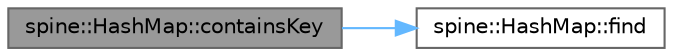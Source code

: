 digraph "spine::HashMap::containsKey"
{
 // LATEX_PDF_SIZE
  bgcolor="transparent";
  edge [fontname=Helvetica,fontsize=10,labelfontname=Helvetica,labelfontsize=10];
  node [fontname=Helvetica,fontsize=10,shape=box,height=0.2,width=0.4];
  rankdir="LR";
  Node1 [id="Node000001",label="spine::HashMap::containsKey",height=0.2,width=0.4,color="gray40", fillcolor="grey60", style="filled", fontcolor="black",tooltip=" "];
  Node1 -> Node2 [id="edge1_Node000001_Node000002",color="steelblue1",style="solid",tooltip=" "];
  Node2 [id="Node000002",label="spine::HashMap::find",height=0.2,width=0.4,color="grey40", fillcolor="white", style="filled",URL="$classspine_1_1_hash_map.html#ac587b9a03b99af0b0c16c940bde54b89",tooltip=" "];
}
